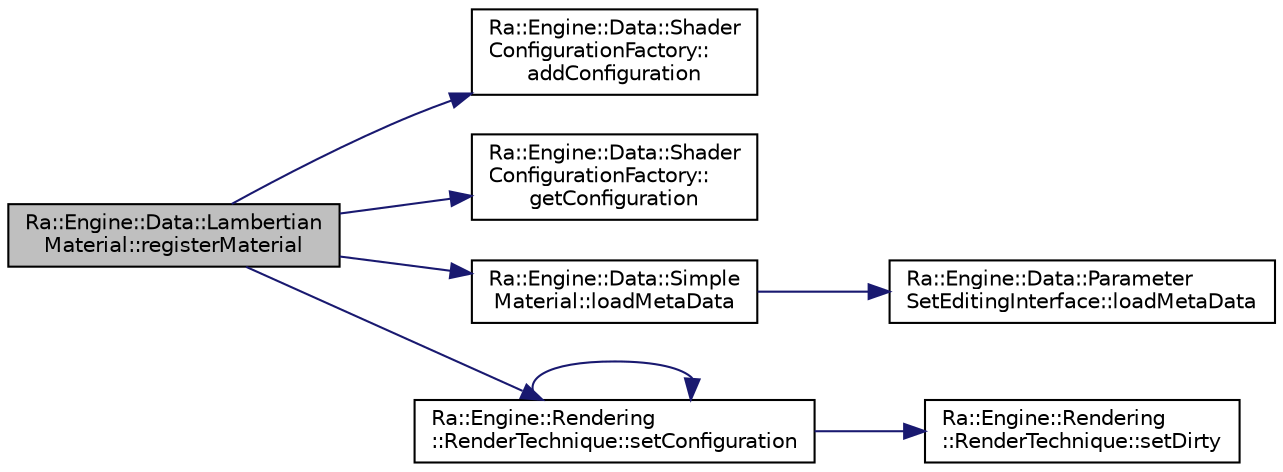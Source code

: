 digraph "Ra::Engine::Data::LambertianMaterial::registerMaterial"
{
 // INTERACTIVE_SVG=YES
 // LATEX_PDF_SIZE
  edge [fontname="Helvetica",fontsize="10",labelfontname="Helvetica",labelfontsize="10"];
  node [fontname="Helvetica",fontsize="10",shape=record];
  rankdir="LR";
  Node1 [label="Ra::Engine::Data::Lambertian\lMaterial::registerMaterial",height=0.2,width=0.4,color="black", fillcolor="grey75", style="filled", fontcolor="black",tooltip=" "];
  Node1 -> Node2 [color="midnightblue",fontsize="10",style="solid",fontname="Helvetica"];
  Node2 [label="Ra::Engine::Data::Shader\lConfigurationFactory::\laddConfiguration",height=0.2,width=0.4,color="black", fillcolor="white", style="filled",URL="$namespaceRa_1_1Engine_1_1Data_1_1ShaderConfigurationFactory.html#a00918835250fbd8bbe4deae59ecd6dde",tooltip=" "];
  Node1 -> Node3 [color="midnightblue",fontsize="10",style="solid",fontname="Helvetica"];
  Node3 [label="Ra::Engine::Data::Shader\lConfigurationFactory::\lgetConfiguration",height=0.2,width=0.4,color="black", fillcolor="white", style="filled",URL="$namespaceRa_1_1Engine_1_1Data_1_1ShaderConfigurationFactory.html#a0ecc004c00bff945aae8b673a738909f",tooltip=" "];
  Node1 -> Node4 [color="midnightblue",fontsize="10",style="solid",fontname="Helvetica"];
  Node4 [label="Ra::Engine::Data::Simple\lMaterial::loadMetaData",height=0.2,width=0.4,color="black", fillcolor="white", style="filled",URL="$classRa_1_1Engine_1_1Data_1_1SimpleMaterial.html#a57837ef8f83bc884ebab36823c73f1d8",tooltip="Load the material parameter description."];
  Node4 -> Node5 [color="midnightblue",fontsize="10",style="solid",fontname="Helvetica"];
  Node5 [label="Ra::Engine::Data::Parameter\lSetEditingInterface::loadMetaData",height=0.2,width=0.4,color="black", fillcolor="white", style="filled",URL="$classRa_1_1Engine_1_1Data_1_1ParameterSetEditingInterface.html#a9715515de6a9ca229a6c28981d8b6724",tooltip="Load the ParameterSet description."];
  Node1 -> Node6 [color="midnightblue",fontsize="10",style="solid",fontname="Helvetica"];
  Node6 [label="Ra::Engine::Rendering\l::RenderTechnique::setConfiguration",height=0.2,width=0.4,color="black", fillcolor="white", style="filled",URL="$classRa_1_1Engine_1_1Rendering_1_1RenderTechnique.html#a2b058b0fe2f9c2496b7805e0d5b15452",tooltip=" "];
  Node6 -> Node6 [color="midnightblue",fontsize="10",style="solid",fontname="Helvetica"];
  Node6 -> Node7 [color="midnightblue",fontsize="10",style="solid",fontname="Helvetica"];
  Node7 [label="Ra::Engine::Rendering\l::RenderTechnique::setDirty",height=0.2,width=0.4,color="black", fillcolor="white", style="filled",URL="$classRa_1_1Engine_1_1Rendering_1_1RenderTechnique.html#af3b58075507144820fe06f6a129b0107",tooltip=" "];
}
